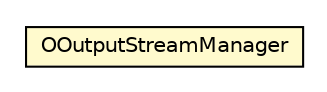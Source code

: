#!/usr/local/bin/dot
#
# Class diagram 
# Generated by UMLGraph version R5_6-24-gf6e263 (http://www.umlgraph.org/)
#

digraph G {
	edge [fontname="Helvetica",fontsize=10,labelfontname="Helvetica",labelfontsize=10];
	node [fontname="Helvetica",fontsize=10,shape=plaintext];
	nodesep=0.25;
	ranksep=0.5;
	// com.orientechnologies.orient.output.OOutputStreamManager
	c2732819 [label=<<table title="com.orientechnologies.orient.output.OOutputStreamManager" border="0" cellborder="1" cellspacing="0" cellpadding="2" port="p" bgcolor="lemonChiffon" href="./OOutputStreamManager.html">
		<tr><td><table border="0" cellspacing="0" cellpadding="1">
<tr><td align="center" balign="center"> OOutputStreamManager </td></tr>
		</table></td></tr>
		</table>>, URL="./OOutputStreamManager.html", fontname="Helvetica", fontcolor="black", fontsize=10.0];
}

